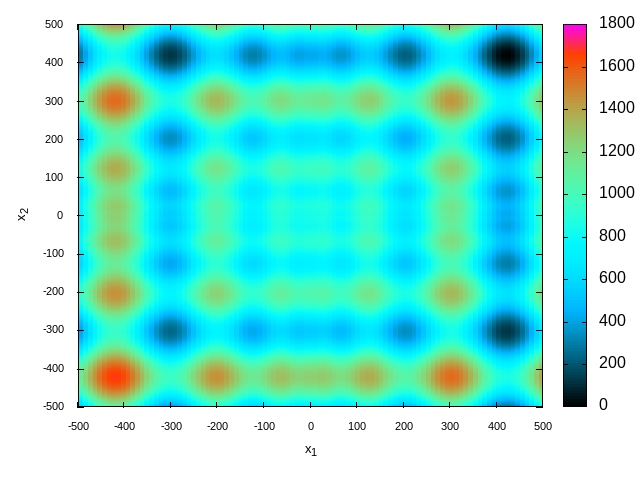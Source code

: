 #!/usr/bin/gnuplot -persist

set terminal png
set output "schwefel-map.png"
set pm3d map
set palette rgb 31,13,32
set isosamples 2000
set xlabel "x_1" font ",10"
set ylabel "x_2" font ",10"
set xtics -500, 100, 500 font ",8"
set ytics -500, 100, 500 font ",8"
set xrange [-500:500]
set yrange [-500:500]
unset key
set lmargin screen 0.12
set rmargin screen 0.85
set bmargin screen 0.15
set tmargin screen 0.95
set autoscale xfix
set autoscale yfix
splot (2*418.9829) - (x*sin(sqrt(abs(x))) + y*sin(sqrt(abs(y))))